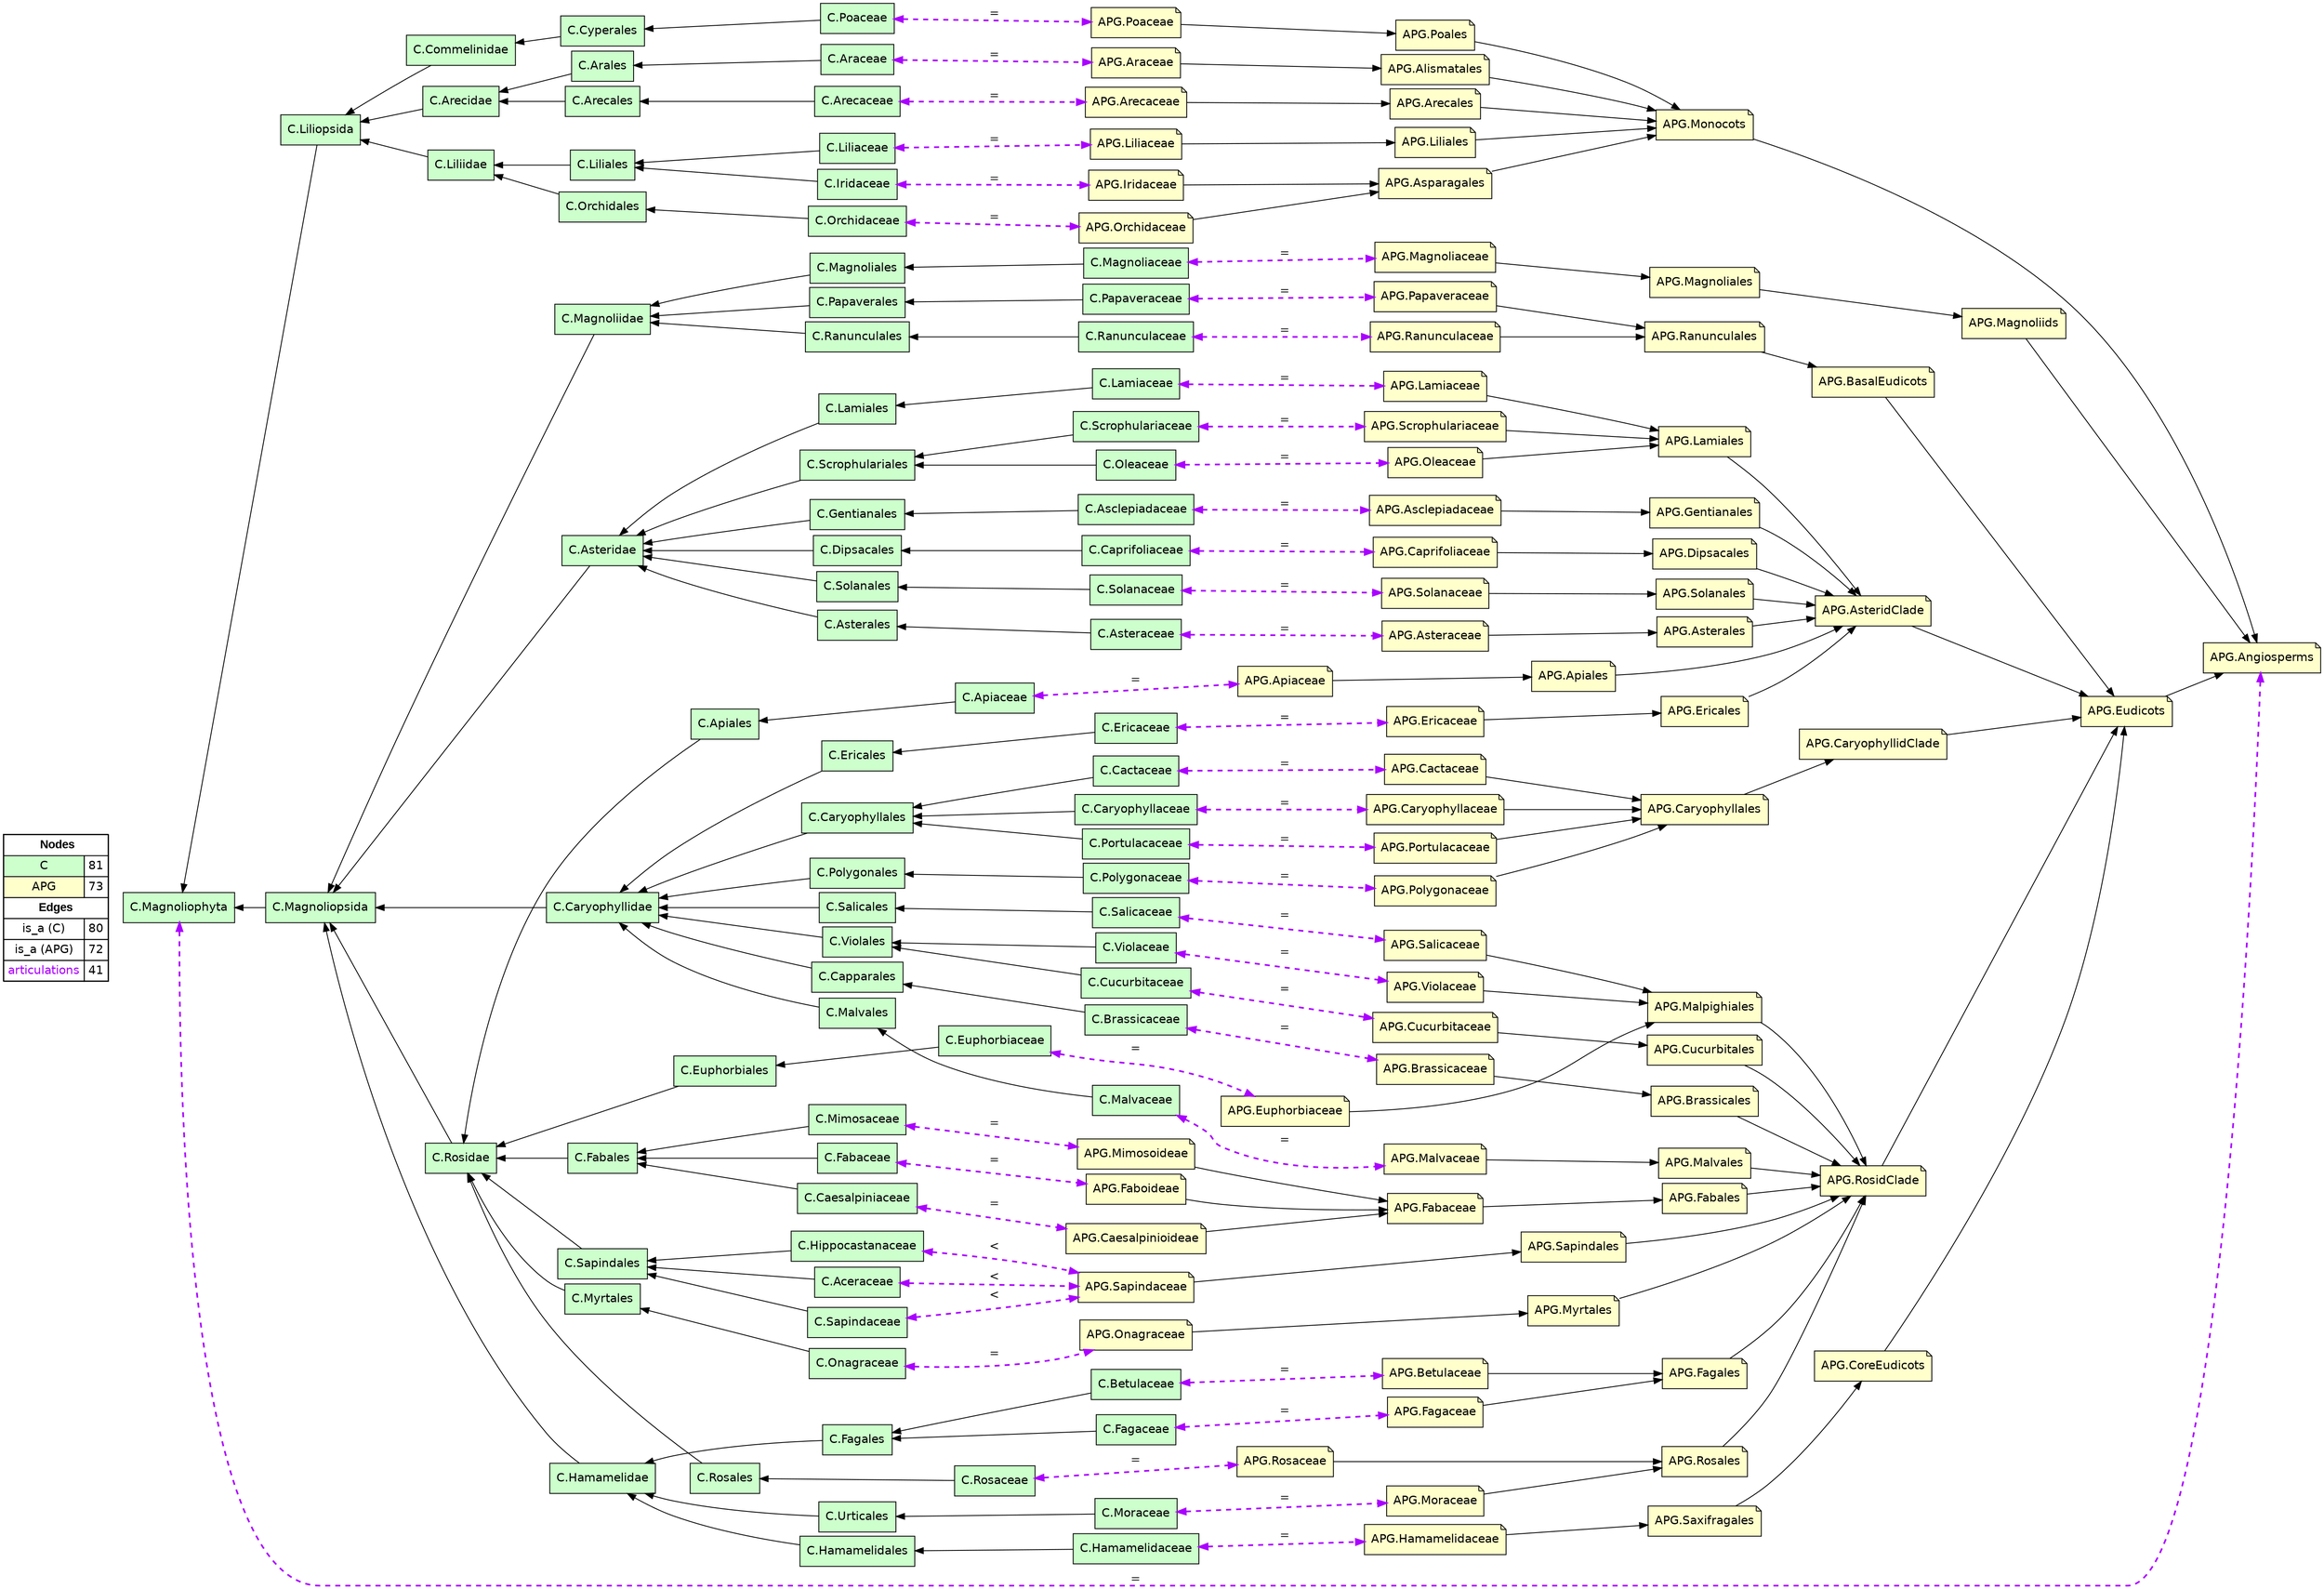 digraph{
rankdir=LR
node[shape=circle style=filled fillcolor="#FFFFFF"] 
node[shape=box style=filled fillcolor="#CCFFCC" fontname="helvetica"] 
"C.Sapindales"
"C.Asclepiadaceae"
"C.Ericales"
"C.Cyperales"
"C.Euphorbiales"
"C.Iridaceae"
"C.Asteridae"
"C.Gentianales"
"C.Myrtales"
"C.Rosales"
"C.Fabales"
"C.Orchidales"
"C.Betulaceae"
"C.Liliaceae"
"C.Malvales"
"C.Asteraceae"
"C.Rosidae"
"C.Salicaceae"
"C.Hippocastanaceae"
"C.Ranunculales"
"C.Violales"
"C.Hamamelidales"
"C.Euphorbiaceae"
"C.Hamamelidae"
"C.Magnoliidae"
"C.Apiaceae"
"C.Malvaceae"
"C.Arecales"
"C.Magnoliophyta"
"C.Liliopsida"
"C.Brassicaceae"
"C.Violaceae"
"C.Capparales"
"C.Magnoliopsida"
"C.Solanaceae"
"C.Caryophyllaceae"
"C.Scrophulariales"
"C.Salicales"
"C.Liliidae"
"C.Moraceae"
"C.Dipsacales"
"C.Ericaceae"
"C.Magnoliales"
"C.Araceae"
"C.Caryophyllidae"
"C.Arales"
"C.Solanales"
"C.Magnoliaceae"
"C.Fagales"
"C.Scrophulariaceae"
"C.Rosaceae"
"C.Papaverales"
"C.Fagaceae"
"C.Arecidae"
"C.Caprifoliaceae"
"C.Cucurbitaceae"
"C.Portulacaceae"
"C.Orchidaceae"
"C.Urticales"
"C.Ranunculaceae"
"C.Polygonaceae"
"C.Caryophyllales"
"C.Papaveraceae"
"C.Apiales"
"C.Liliales"
"C.Asterales"
"C.Mimosaceae"
"C.Fabaceae"
"C.Hamamelidaceae"
"C.Onagraceae"
"C.Arecaceae"
"C.Caesalpiniaceae"
"C.Aceraceae"
"C.Polygonales"
"C.Poaceae"
"C.Commelinidae"
"C.Lamiaceae"
"C.Cactaceae"
"C.Sapindaceae"
"C.Lamiales"
"C.Oleaceae"
node[shape=circle style=filled fillcolor="#FFFFFF"] 
node[shape=note style=filled fillcolor="#FFFFCC" fontname="helvetica"] 
"APG.Gentianales"
"APG.Malvales"
"APG.Malpighiales"
"APG.Fabales"
"APG.Arecales"
"APG.Onagraceae"
"APG.Asterales"
"APG.Araceae"
"APG.Euphorbiaceae"
"APG.Myrtales"
"APG.Brassicaceae"
"APG.Rosaceae"
"APG.Asparagales"
"APG.Cucurbitales"
"APG.Malvaceae"
"APG.Cucurbitaceae"
"APG.Solanaceae"
"APG.BasalEudicots"
"APG.Papaveraceae"
"APG.Ericales"
"APG.Ericaceae"
"APG.Eudicots"
"APG.Salicaceae"
"APG.Sapindaceae"
"APG.Angiosperms"
"APG.AsteridClade"
"APG.Portulacaceae"
"APG.CaryophyllidClade"
"APG.Mimosoideae"
"APG.CoreEudicots"
"APG.Arecaceae"
"APG.Violaceae"
"APG.Liliales"
"APG.Poales"
"APG.Betulaceae"
"APG.Magnoliaceae"
"APG.Dipsacales"
"APG.Rosales"
"APG.Asteraceae"
"APG.Caryophyllaceae"
"APG.RosidClade"
"APG.Lamiaceae"
"APG.Apiales"
"APG.Ranunculales"
"APG.Orchidaceae"
"APG.Caprifoliaceae"
"APG.Iridaceae"
"APG.Saxifragales"
"APG.Apiaceae"
"APG.Oleaceae"
"APG.Solanales"
"APG.Sapindales"
"APG.Liliaceae"
"APG.Magnoliales"
"APG.Magnoliids"
"APG.Caryophyllales"
"APG.Lamiales"
"APG.Moraceae"
"APG.Fagales"
"APG.Fagaceae"
"APG.Monocots"
"APG.Faboideae"
"APG.Caesalpinioideae"
"APG.Asclepiadaceae"
"APG.Cactaceae"
"APG.Scrophulariaceae"
"APG.Fabaceae"
"APG.Brassicales"
"APG.Ranunculaceae"
"APG.Polygonaceae"
"APG.Poaceae"
"APG.Hamamelidaceae"
"APG.Alismatales"
edge[style=solid color="#000000" constraint=true penwidth=1 dir=forward]
edge[style=solid color="#000000" constraint=true penwidth=1 dir=forward]
"C.Malvales" -> "C.Malvaceae" [dir=back]
"C.Scrophulariales" -> "C.Scrophulariaceae" [dir=back]
"C.Violales" -> "C.Cucurbitaceae" [dir=back]
"C.Ranunculales" -> "C.Ranunculaceae" [dir=back]
"C.Caryophyllidae" -> "C.Ericales" [dir=back]
"C.Liliales" -> "C.Iridaceae" [dir=back]
"C.Caryophyllidae" -> "C.Caryophyllales" [dir=back]
"C.Hamamelidales" -> "C.Hamamelidaceae" [dir=back]
"C.Papaverales" -> "C.Papaveraceae" [dir=back]
"C.Magnoliidae" -> "C.Magnoliales" [dir=back]
"C.Magnoliopsida" -> "C.Rosidae" [dir=back]
"C.Sapindales" -> "C.Aceraceae" [dir=back]
"C.Asteridae" -> "C.Scrophulariales" [dir=back]
"C.Rosales" -> "C.Rosaceae" [dir=back]
"C.Cyperales" -> "C.Poaceae" [dir=back]
"C.Liliidae" -> "C.Liliales" [dir=back]
"C.Arecidae" -> "C.Arales" [dir=back]
"C.Rosidae" -> "C.Myrtales" [dir=back]
"C.Dipsacales" -> "C.Caprifoliaceae" [dir=back]
"C.Rosidae" -> "C.Rosales" [dir=back]
"C.Caryophyllales" -> "C.Cactaceae" [dir=back]
"C.Myrtales" -> "C.Onagraceae" [dir=back]
"C.Arales" -> "C.Araceae" [dir=back]
"C.Salicales" -> "C.Salicaceae" [dir=back]
"C.Caryophyllidae" -> "C.Polygonales" [dir=back]
"C.Liliopsida" -> "C.Arecidae" [dir=back]
"C.Magnoliophyta" -> "C.Magnoliopsida" [dir=back]
"C.Hamamelidae" -> "C.Hamamelidales" [dir=back]
"C.Gentianales" -> "C.Asclepiadaceae" [dir=back]
"C.Rosidae" -> "C.Apiales" [dir=back]
"C.Magnoliopsida" -> "C.Caryophyllidae" [dir=back]
"C.Rosidae" -> "C.Euphorbiales" [dir=back]
"C.Fabales" -> "C.Mimosaceae" [dir=back]
"C.Magnoliales" -> "C.Magnoliaceae" [dir=back]
"C.Violales" -> "C.Violaceae" [dir=back]
"C.Arecales" -> "C.Arecaceae" [dir=back]
"C.Caryophyllidae" -> "C.Salicales" [dir=back]
"C.Liliopsida" -> "C.Commelinidae" [dir=back]
"C.Ericales" -> "C.Ericaceae" [dir=back]
"C.Magnoliopsida" -> "C.Asteridae" [dir=back]
"C.Asteridae" -> "C.Asterales" [dir=back]
"C.Caryophyllidae" -> "C.Malvales" [dir=back]
"C.Magnoliidae" -> "C.Papaverales" [dir=back]
"C.Liliopsida" -> "C.Liliidae" [dir=back]
"C.Rosidae" -> "C.Sapindales" [dir=back]
"C.Lamiales" -> "C.Lamiaceae" [dir=back]
"C.Magnoliopsida" -> "C.Hamamelidae" [dir=back]
"C.Caryophyllales" -> "C.Portulacaceae" [dir=back]
"C.Liliales" -> "C.Liliaceae" [dir=back]
"C.Caryophyllales" -> "C.Caryophyllaceae" [dir=back]
"C.Fagales" -> "C.Betulaceae" [dir=back]
"C.Asteridae" -> "C.Dipsacales" [dir=back]
"C.Apiales" -> "C.Apiaceae" [dir=back]
"C.Hamamelidae" -> "C.Urticales" [dir=back]
"C.Polygonales" -> "C.Polygonaceae" [dir=back]
"C.Solanales" -> "C.Solanaceae" [dir=back]
"C.Caryophyllidae" -> "C.Capparales" [dir=back]
"C.Rosidae" -> "C.Fabales" [dir=back]
"C.Liliidae" -> "C.Orchidales" [dir=back]
"C.Asteridae" -> "C.Gentianales" [dir=back]
"C.Asteridae" -> "C.Solanales" [dir=back]
"C.Urticales" -> "C.Moraceae" [dir=back]
"C.Magnoliidae" -> "C.Ranunculales" [dir=back]
"C.Fagales" -> "C.Fagaceae" [dir=back]
"C.Asteridae" -> "C.Lamiales" [dir=back]
"C.Orchidales" -> "C.Orchidaceae" [dir=back]
"C.Sapindales" -> "C.Hippocastanaceae" [dir=back]
"C.Asterales" -> "C.Asteraceae" [dir=back]
"C.Hamamelidae" -> "C.Fagales" [dir=back]
"C.Euphorbiales" -> "C.Euphorbiaceae" [dir=back]
"C.Scrophulariales" -> "C.Oleaceae" [dir=back]
"C.Fabales" -> "C.Fabaceae" [dir=back]
"C.Capparales" -> "C.Brassicaceae" [dir=back]
"C.Magnoliopsida" -> "C.Magnoliidae" [dir=back]
"C.Fabales" -> "C.Caesalpiniaceae" [dir=back]
"C.Arecidae" -> "C.Arecales" [dir=back]
"C.Sapindales" -> "C.Sapindaceae" [dir=back]
"C.Caryophyllidae" -> "C.Violales" [dir=back]
"C.Magnoliophyta" -> "C.Liliopsida" [dir=back]
"C.Commelinidae" -> "C.Cyperales" [dir=back]
edge[style=solid color="#000000" constraint=true penwidth=1 dir=forward]
edge[style=solid color="#000000" constraint=true penwidth=1 dir=forward]
"APG.Ranunculales" -> "APG.BasalEudicots"
"APG.Fabales" -> "APG.RosidClade"
"APG.Fagaceae" -> "APG.Fagales"
"APG.Violaceae" -> "APG.Malpighiales"
"APG.Cactaceae" -> "APG.Caryophyllales"
"APG.Asclepiadaceae" -> "APG.Gentianales"
"APG.Betulaceae" -> "APG.Fagales"
"APG.Onagraceae" -> "APG.Myrtales"
"APG.AsteridClade" -> "APG.Eudicots"
"APG.CoreEudicots" -> "APG.Eudicots"
"APG.Poales" -> "APG.Monocots"
"APG.Euphorbiaceae" -> "APG.Malpighiales"
"APG.Sapindaceae" -> "APG.Sapindales"
"APG.Araceae" -> "APG.Alismatales"
"APG.Apiales" -> "APG.AsteridClade"
"APG.Malvaceae" -> "APG.Malvales"
"APG.Asterales" -> "APG.AsteridClade"
"APG.Fagales" -> "APG.RosidClade"
"APG.Ranunculaceae" -> "APG.Ranunculales"
"APG.Malvales" -> "APG.RosidClade"
"APG.Cucurbitales" -> "APG.RosidClade"
"APG.Solanaceae" -> "APG.Solanales"
"APG.Cucurbitaceae" -> "APG.Cucurbitales"
"APG.Arecales" -> "APG.Monocots"
"APG.Liliales" -> "APG.Monocots"
"APG.RosidClade" -> "APG.Eudicots"
"APG.Arecaceae" -> "APG.Arecales"
"APG.CaryophyllidClade" -> "APG.Eudicots"
"APG.Lamiales" -> "APG.AsteridClade"
"APG.Malpighiales" -> "APG.RosidClade"
"APG.Ericales" -> "APG.AsteridClade"
"APG.Lamiaceae" -> "APG.Lamiales"
"APG.Asparagales" -> "APG.Monocots"
"APG.Asteraceae" -> "APG.Asterales"
"APG.Brassicales" -> "APG.RosidClade"
"APG.Dipsacales" -> "APG.AsteridClade"
"APG.Mimosoideae" -> "APG.Fabaceae"
"APG.Portulacaceae" -> "APG.Caryophyllales"
"APG.Alismatales" -> "APG.Monocots"
"APG.Caryophyllaceae" -> "APG.Caryophyllales"
"APG.Papaveraceae" -> "APG.Ranunculales"
"APG.Sapindales" -> "APG.RosidClade"
"APG.Monocots" -> "APG.Angiosperms"
"APG.Faboideae" -> "APG.Fabaceae"
"APG.BasalEudicots" -> "APG.Eudicots"
"APG.Magnoliales" -> "APG.Magnoliids"
"APG.Gentianales" -> "APG.AsteridClade"
"APG.Rosales" -> "APG.RosidClade"
"APG.Magnoliids" -> "APG.Angiosperms"
"APG.Apiaceae" -> "APG.Apiales"
"APG.Liliaceae" -> "APG.Liliales"
"APG.Caryophyllales" -> "APG.CaryophyllidClade"
"APG.Poaceae" -> "APG.Poales"
"APG.Rosaceae" -> "APG.Rosales"
"APG.Salicaceae" -> "APG.Malpighiales"
"APG.Orchidaceae" -> "APG.Asparagales"
"APG.Hamamelidaceae" -> "APG.Saxifragales"
"APG.Ericaceae" -> "APG.Ericales"
"APG.Oleaceae" -> "APG.Lamiales"
"APG.Scrophulariaceae" -> "APG.Lamiales"
"APG.Caesalpinioideae" -> "APG.Fabaceae"
"APG.Brassicaceae" -> "APG.Brassicales"
"APG.Myrtales" -> "APG.RosidClade"
"APG.Iridaceae" -> "APG.Asparagales"
"APG.Caprifoliaceae" -> "APG.Dipsacales"
"APG.Fabaceae" -> "APG.Fabales"
"APG.Polygonaceae" -> "APG.Caryophyllales"
"APG.Eudicots" -> "APG.Angiosperms"
"APG.Magnoliaceae" -> "APG.Magnoliales"
"APG.Saxifragales" -> "APG.CoreEudicots"
"APG.Solanales" -> "APG.AsteridClade"
"APG.Moraceae" -> "APG.Rosales"
edge[style=solid color="#000000" constraint=true penwidth=1 dir=forward]
edge[style=dashed color="#AA00FF" constraint=true penwidth=2 dir=both]
"C.Hamamelidaceae" -> "APG.Hamamelidaceae" [label="="]
"C.Apiaceae" -> "APG.Apiaceae" [label="="]
"C.Asteraceae" -> "APG.Asteraceae" [label="="]
"C.Rosaceae" -> "APG.Rosaceae" [label="="]
"C.Poaceae" -> "APG.Poaceae" [label="="]
"C.Ranunculaceae" -> "APG.Ranunculaceae" [label="="]
"C.Sapindaceae" -> "APG.Sapindaceae" [label="<"]
"C.Iridaceae" -> "APG.Iridaceae" [label="="]
"C.Scrophulariaceae" -> "APG.Scrophulariaceae" [label="="]
"C.Onagraceae" -> "APG.Onagraceae" [label="="]
"C.Salicaceae" -> "APG.Salicaceae" [label="="]
"C.Asclepiadaceae" -> "APG.Asclepiadaceae" [label="="]
"C.Euphorbiaceae" -> "APG.Euphorbiaceae" [label="="]
"C.Violaceae" -> "APG.Violaceae" [label="="]
"C.Orchidaceae" -> "APG.Orchidaceae" [label="="]
"C.Caryophyllaceae" -> "APG.Caryophyllaceae" [label="="]
"C.Magnoliophyta" -> "APG.Angiosperms" [label="="]
"C.Moraceae" -> "APG.Moraceae" [label="="]
"C.Fagaceae" -> "APG.Fagaceae" [label="="]
"C.Arecaceae" -> "APG.Arecaceae" [label="="]
"C.Cucurbitaceae" -> "APG.Cucurbitaceae" [label="="]
"C.Magnoliaceae" -> "APG.Magnoliaceae" [label="="]
"C.Papaveraceae" -> "APG.Papaveraceae" [label="="]
"C.Brassicaceae" -> "APG.Brassicaceae" [label="="]
"C.Aceraceae" -> "APG.Sapindaceae" [label="<"]
"C.Fabaceae" -> "APG.Faboideae" [label="="]
"C.Portulacaceae" -> "APG.Portulacaceae" [label="="]
"C.Polygonaceae" -> "APG.Polygonaceae" [label="="]
"C.Solanaceae" -> "APG.Solanaceae" [label="="]
"C.Caesalpiniaceae" -> "APG.Caesalpinioideae" [label="="]
"C.Araceae" -> "APG.Araceae" [label="="]
"C.Mimosaceae" -> "APG.Mimosoideae" [label="="]
"C.Cactaceae" -> "APG.Cactaceae" [label="="]
"C.Hippocastanaceae" -> "APG.Sapindaceae" [label="<"]
"C.Caprifoliaceae" -> "APG.Caprifoliaceae" [label="="]
"C.Lamiaceae" -> "APG.Lamiaceae" [label="="]
"C.Oleaceae" -> "APG.Oleaceae" [label="="]
"C.Betulaceae" -> "APG.Betulaceae" [label="="]
"C.Ericaceae" -> "APG.Ericaceae" [label="="]
"C.Malvaceae" -> "APG.Malvaceae" [label="="]
"C.Liliaceae" -> "APG.Liliaceae" [label="="]
node[shape=box] 
{rank=source Legend [fillcolor= white margin=0 label=< 
 <TABLE BORDER="0" CELLBORDER="1" CELLSPACING="0" CELLPADDING="4"> 
<TR> <TD COLSPAN="2"><font face="Arial Black"> Nodes</font></TD> </TR> 
<TR> 
 <TD bgcolor="#CCFFCC" fontname="helvetica">C</TD> 
 <TD>81</TD> 
 </TR> 
<TR> 
 <TD bgcolor="#FFFFCC" fontname="helvetica">APG</TD> 
 <TD>73</TD> 
 </TR> 
<TR> <TD COLSPAN="2"><font face = "Arial Black"> Edges </font></TD> </TR> 
<TR> 
 <TD><font color ="#000000">is_a (C)</font></TD><TD>80</TD>
</TR>
<TR> 
 <TD><font color ="#000000">is_a (APG)</font></TD><TD>72</TD>
</TR>
<TR> 
 <TD><font color ="#AA00FF">articulations</font></TD><TD>41</TD>
</TR>
</TABLE> 
 >] } 
}